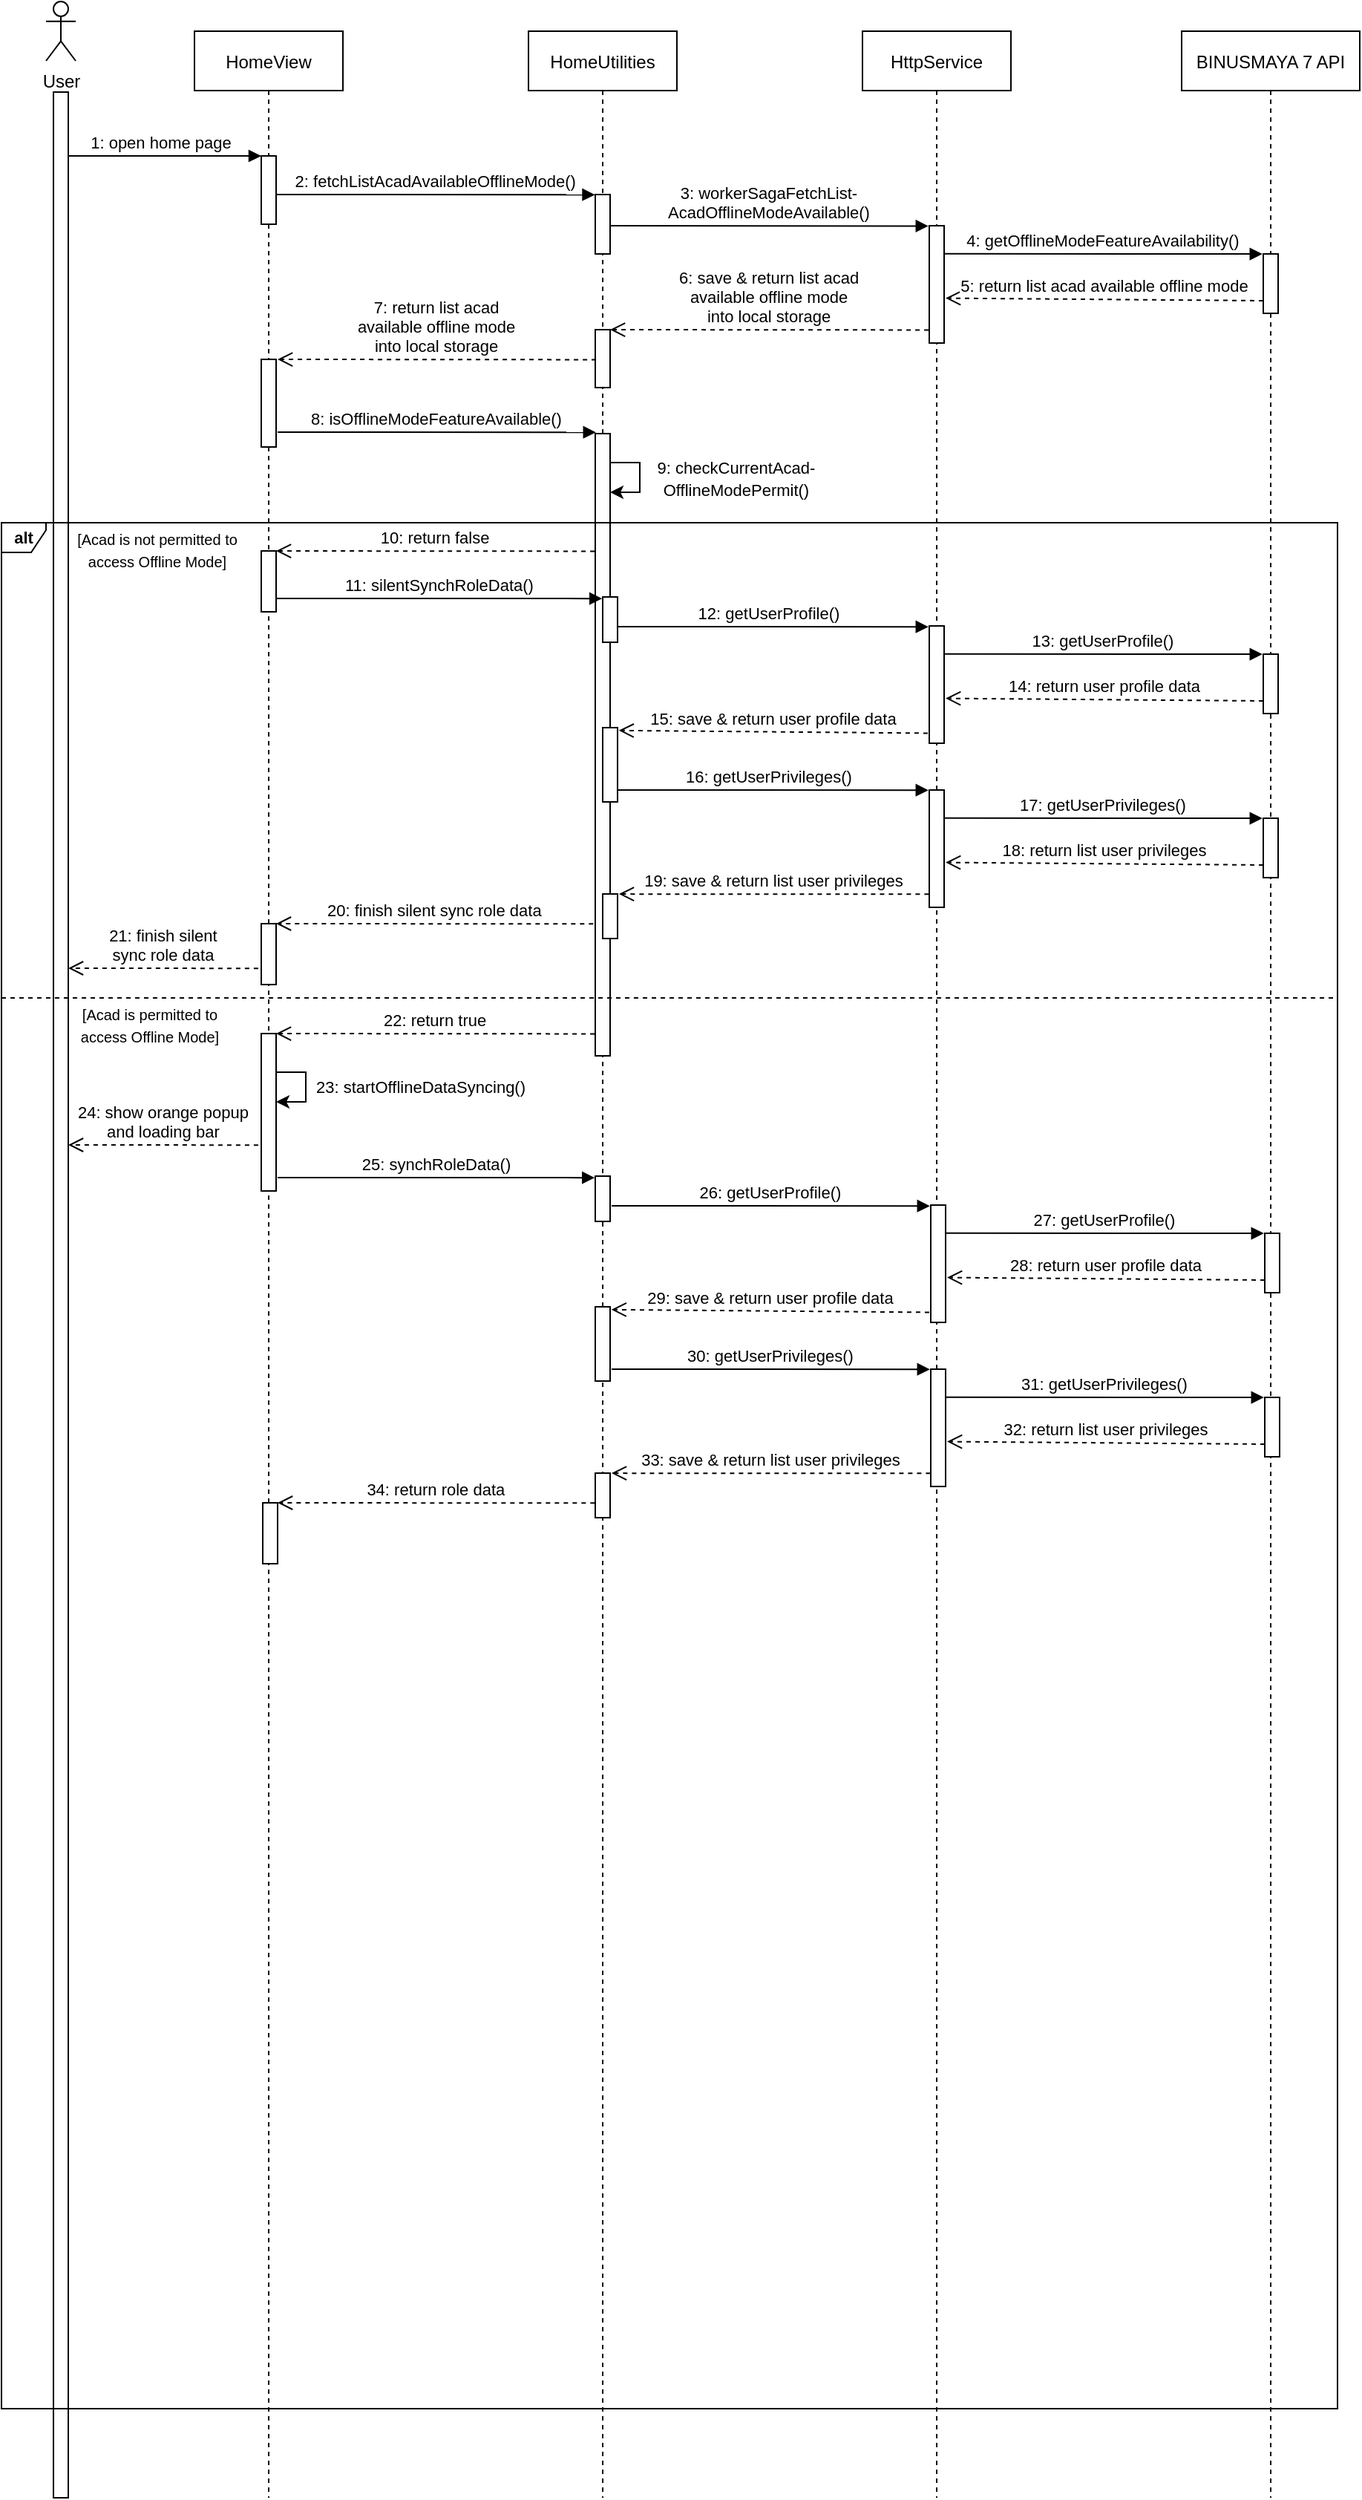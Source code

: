 <mxfile version="20.8.1" type="github">
  <diagram id="kgpKYQtTHZ0yAKxKKP6v" name="Page-1">
    <mxGraphModel dx="2935" dy="684" grid="1" gridSize="10" guides="1" tooltips="1" connect="1" arrows="1" fold="1" page="1" pageScale="1" pageWidth="850" pageHeight="1100" math="0" shadow="0">
      <root>
        <mxCell id="0" />
        <mxCell id="1" parent="0" />
        <mxCell id="3nuBFxr9cyL0pnOWT2aG-1" value="HomeView" style="shape=umlLifeline;perimeter=lifelinePerimeter;container=1;collapsible=0;recursiveResize=0;rounded=0;shadow=0;strokeWidth=1;" parent="1" vertex="1">
          <mxGeometry x="-760" y="59" width="100" height="1661" as="geometry" />
        </mxCell>
        <mxCell id="3nuBFxr9cyL0pnOWT2aG-2" value="" style="points=[];perimeter=orthogonalPerimeter;rounded=0;shadow=0;strokeWidth=1;" parent="3nuBFxr9cyL0pnOWT2aG-1" vertex="1">
          <mxGeometry x="45" y="84" width="10" height="46" as="geometry" />
        </mxCell>
        <mxCell id="VgFMn7d585Ha0XAmIZsE-6" value="1: open home page" style="verticalAlign=bottom;endArrow=block;shadow=0;strokeWidth=1;fontStyle=0;labelBorderColor=none;labelBackgroundColor=none;" edge="1" parent="3nuBFxr9cyL0pnOWT2aG-1">
          <mxGeometry relative="1" as="geometry">
            <mxPoint x="-90" y="84.0" as="sourcePoint" />
            <mxPoint x="45" y="84" as="targetPoint" />
          </mxGeometry>
        </mxCell>
        <mxCell id="VgFMn7d585Ha0XAmIZsE-14" value="" style="points=[];perimeter=orthogonalPerimeter;rounded=0;shadow=0;strokeWidth=1;" vertex="1" parent="3nuBFxr9cyL0pnOWT2aG-1">
          <mxGeometry x="45" y="221" width="10" height="59" as="geometry" />
        </mxCell>
        <mxCell id="3nuBFxr9cyL0pnOWT2aG-5" value="HomeUtilities" style="shape=umlLifeline;perimeter=lifelinePerimeter;container=1;collapsible=0;recursiveResize=0;rounded=0;shadow=0;strokeWidth=1;" parent="1" vertex="1">
          <mxGeometry x="-535" y="59" width="100" height="1661" as="geometry" />
        </mxCell>
        <mxCell id="3nuBFxr9cyL0pnOWT2aG-6" value="" style="points=[];perimeter=orthogonalPerimeter;rounded=0;shadow=0;strokeWidth=1;" parent="3nuBFxr9cyL0pnOWT2aG-5" vertex="1">
          <mxGeometry x="45" y="110" width="10" height="40" as="geometry" />
        </mxCell>
        <mxCell id="VgFMn7d585Ha0XAmIZsE-7" value="2: fetchListAcadAvailableOfflineMode()" style="verticalAlign=bottom;endArrow=block;shadow=0;strokeWidth=1;fontStyle=0;labelBorderColor=none;labelBackgroundColor=none;entryX=-0.024;entryY=0.003;entryDx=0;entryDy=0;entryPerimeter=0;" edge="1" parent="3nuBFxr9cyL0pnOWT2aG-5" target="3nuBFxr9cyL0pnOWT2aG-6">
          <mxGeometry relative="1" as="geometry">
            <mxPoint x="-169.633" y="110" as="sourcePoint" />
            <mxPoint x="45" y="111" as="targetPoint" />
          </mxGeometry>
        </mxCell>
        <mxCell id="VgFMn7d585Ha0XAmIZsE-12" value="" style="points=[];perimeter=orthogonalPerimeter;rounded=0;shadow=0;strokeWidth=1;" vertex="1" parent="3nuBFxr9cyL0pnOWT2aG-5">
          <mxGeometry x="45" y="201" width="10" height="39" as="geometry" />
        </mxCell>
        <mxCell id="VgFMn7d585Ha0XAmIZsE-16" value="" style="points=[];perimeter=orthogonalPerimeter;rounded=0;shadow=0;strokeWidth=1;" vertex="1" parent="3nuBFxr9cyL0pnOWT2aG-5">
          <mxGeometry x="45" y="271" width="10" height="419" as="geometry" />
        </mxCell>
        <mxCell id="VgFMn7d585Ha0XAmIZsE-17" value="" style="endArrow=classic;html=1;rounded=0;labelBackgroundColor=none;labelBorderColor=none;edgeStyle=elbowEdgeStyle;" edge="1" parent="3nuBFxr9cyL0pnOWT2aG-5">
          <mxGeometry x="-1" y="41" width="50" height="50" relative="1" as="geometry">
            <mxPoint x="55" y="290.5" as="sourcePoint" />
            <mxPoint x="55" y="310.5" as="targetPoint" />
            <Array as="points">
              <mxPoint x="75" y="300.5" />
            </Array>
            <mxPoint x="-40" y="31" as="offset" />
          </mxGeometry>
        </mxCell>
        <mxCell id="3nuBFxr9cyL0pnOWT2aG-7" value="5: return list acad available offline mode" style="verticalAlign=bottom;endArrow=open;dashed=1;endSize=8;exitX=0;exitY=0.95;shadow=0;strokeWidth=1;entryX=1.103;entryY=0.554;entryDx=0;entryDy=0;entryPerimeter=0;" parent="1" edge="1">
          <mxGeometry relative="1" as="geometry">
            <mxPoint x="-253.97" y="238.766" as="targetPoint" />
            <mxPoint x="-40" y="240.5" as="sourcePoint" />
          </mxGeometry>
        </mxCell>
        <mxCell id="D12k0bA-BJYKIJGbDswn-10" value="" style="group" parent="1" vertex="1" connectable="0">
          <mxGeometry x="-860" y="59" width="20" height="710" as="geometry" />
        </mxCell>
        <mxCell id="D12k0bA-BJYKIJGbDswn-4" value="User" style="shape=umlActor;verticalLabelPosition=bottom;verticalAlign=top;html=1;outlineConnect=0;" parent="D12k0bA-BJYKIJGbDswn-10" vertex="1">
          <mxGeometry y="-20" width="20" height="40" as="geometry" />
        </mxCell>
        <mxCell id="VgFMn7d585Ha0XAmIZsE-1" value="HttpService" style="shape=umlLifeline;perimeter=lifelinePerimeter;container=1;collapsible=0;recursiveResize=0;rounded=0;shadow=0;strokeWidth=1;" vertex="1" parent="1">
          <mxGeometry x="-310" y="59" width="100" height="1661" as="geometry" />
        </mxCell>
        <mxCell id="VgFMn7d585Ha0XAmIZsE-2" value="" style="points=[];perimeter=orthogonalPerimeter;rounded=0;shadow=0;strokeWidth=1;" vertex="1" parent="VgFMn7d585Ha0XAmIZsE-1">
          <mxGeometry x="45" y="131" width="10" height="79" as="geometry" />
        </mxCell>
        <mxCell id="VgFMn7d585Ha0XAmIZsE-3" value="BINUSMAYA 7 API" style="shape=umlLifeline;perimeter=lifelinePerimeter;container=1;collapsible=0;recursiveResize=0;rounded=0;shadow=0;strokeWidth=1;" vertex="1" parent="1">
          <mxGeometry x="-95" y="59" width="120" height="1661" as="geometry" />
        </mxCell>
        <mxCell id="VgFMn7d585Ha0XAmIZsE-4" value="" style="points=[];perimeter=orthogonalPerimeter;rounded=0;shadow=0;strokeWidth=1;" vertex="1" parent="VgFMn7d585Ha0XAmIZsE-3">
          <mxGeometry x="55" y="150" width="10" height="40" as="geometry" />
        </mxCell>
        <mxCell id="VgFMn7d585Ha0XAmIZsE-8" value="3: workerSagaFetchList-&#xa;AcadOfflineModeAvailable()" style="verticalAlign=bottom;endArrow=block;shadow=0;strokeWidth=1;fontStyle=0;labelBorderColor=none;labelBackgroundColor=none;entryX=-0.024;entryY=0.003;entryDx=0;entryDy=0;entryPerimeter=0;" edge="1" parent="1">
          <mxGeometry relative="1" as="geometry">
            <mxPoint x="-480.003" y="190" as="sourcePoint" />
            <mxPoint x="-265.61" y="190.21" as="targetPoint" />
          </mxGeometry>
        </mxCell>
        <mxCell id="VgFMn7d585Ha0XAmIZsE-9" value="4: getOfflineModeFeatureAvailability()" style="verticalAlign=bottom;endArrow=block;shadow=0;strokeWidth=1;fontStyle=0;labelBorderColor=none;labelBackgroundColor=none;entryX=-0.024;entryY=0.003;entryDx=0;entryDy=0;entryPerimeter=0;" edge="1" parent="1">
          <mxGeometry relative="1" as="geometry">
            <mxPoint x="-255.003" y="208.85" as="sourcePoint" />
            <mxPoint x="-40.61" y="209.06" as="targetPoint" />
          </mxGeometry>
        </mxCell>
        <mxCell id="VgFMn7d585Ha0XAmIZsE-11" value="6: save &amp; return list acad &#xa;available offline mode &#xa;into local storage" style="verticalAlign=bottom;endArrow=open;dashed=1;endSize=8;exitX=0;exitY=0.95;shadow=0;strokeWidth=1;entryX=1.046;entryY=0.283;entryDx=0;entryDy=0;entryPerimeter=0;" edge="1" parent="1">
          <mxGeometry relative="1" as="geometry">
            <mxPoint x="-480" y="260" as="targetPoint" />
            <mxPoint x="-265.46" y="260.22" as="sourcePoint" />
          </mxGeometry>
        </mxCell>
        <mxCell id="VgFMn7d585Ha0XAmIZsE-13" value="7: return list acad &#xa;available offline mode &#xa;into local storage" style="verticalAlign=bottom;endArrow=open;dashed=1;endSize=8;exitX=0;exitY=0.95;shadow=0;strokeWidth=1;entryX=1.046;entryY=0.283;entryDx=0;entryDy=0;entryPerimeter=0;" edge="1" parent="1">
          <mxGeometry relative="1" as="geometry">
            <mxPoint x="-704" y="280" as="targetPoint" />
            <mxPoint x="-489.46" y="280.22" as="sourcePoint" />
          </mxGeometry>
        </mxCell>
        <mxCell id="VgFMn7d585Ha0XAmIZsE-15" value="8: isOfflineModeFeatureAvailable()" style="verticalAlign=bottom;endArrow=block;shadow=0;strokeWidth=1;fontStyle=0;labelBorderColor=none;labelBackgroundColor=none;entryX=-0.024;entryY=0.003;entryDx=0;entryDy=0;entryPerimeter=0;" edge="1" parent="1">
          <mxGeometry relative="1" as="geometry">
            <mxPoint x="-704.003" y="329" as="sourcePoint" />
            <mxPoint x="-489.61" y="329.12" as="targetPoint" />
          </mxGeometry>
        </mxCell>
        <mxCell id="VgFMn7d585Ha0XAmIZsE-19" value="&lt;font style=&quot;font-size: 11px;&quot;&gt;9: checkCurrentAcad-&lt;br&gt;OfflineModePermit()&lt;/font&gt;" style="text;html=1;strokeColor=none;fillColor=none;align=center;verticalAlign=middle;whiteSpace=wrap;rounded=0;" vertex="1" parent="1">
          <mxGeometry x="-450" y="350" width="110" height="20" as="geometry" />
        </mxCell>
        <mxCell id="VgFMn7d585Ha0XAmIZsE-21" value="" style="points=[];perimeter=orthogonalPerimeter;rounded=0;shadow=0;strokeWidth=1;" vertex="1" parent="1">
          <mxGeometry x="-855" y="100" width="10" height="1620" as="geometry" />
        </mxCell>
        <mxCell id="VgFMn7d585Ha0XAmIZsE-23" value="&lt;b&gt;alt&lt;/b&gt;" style="shape=umlFrame;whiteSpace=wrap;html=1;fontSize=11;width=30;height=20;fillColor=none;" vertex="1" parent="1">
          <mxGeometry x="-890" y="390" width="900" height="1270" as="geometry" />
        </mxCell>
        <mxCell id="VgFMn7d585Ha0XAmIZsE-24" value="&lt;span style=&quot;font-size: 10px;&quot;&gt;[Acad is not permitted to access Offline Mode]&lt;/span&gt;" style="text;html=1;strokeColor=none;fillColor=none;align=center;verticalAlign=middle;whiteSpace=wrap;rounded=0;" vertex="1" parent="1">
          <mxGeometry x="-840" y="390" width="110" height="35.5" as="geometry" />
        </mxCell>
        <mxCell id="VgFMn7d585Ha0XAmIZsE-25" value="" style="points=[];perimeter=orthogonalPerimeter;rounded=0;shadow=0;strokeWidth=1;" vertex="1" parent="1">
          <mxGeometry x="-715" y="409" width="10" height="41" as="geometry" />
        </mxCell>
        <mxCell id="VgFMn7d585Ha0XAmIZsE-26" value="10: return false" style="verticalAlign=bottom;endArrow=open;dashed=1;endSize=8;exitX=0;exitY=0.95;shadow=0;strokeWidth=1;entryX=1.046;entryY=0.283;entryDx=0;entryDy=0;entryPerimeter=0;" edge="1" parent="1">
          <mxGeometry relative="1" as="geometry">
            <mxPoint x="-705" y="409" as="targetPoint" />
            <mxPoint x="-490.46" y="409.22" as="sourcePoint" />
          </mxGeometry>
        </mxCell>
        <mxCell id="VgFMn7d585Ha0XAmIZsE-27" value="11: silentSynchRoleData()" style="verticalAlign=bottom;endArrow=block;shadow=0;strokeWidth=1;fontStyle=0;labelBorderColor=none;labelBackgroundColor=none;entryX=-0.038;entryY=0.035;entryDx=0;entryDy=0;entryPerimeter=0;" edge="1" parent="1" target="VgFMn7d585Ha0XAmIZsE-28">
          <mxGeometry relative="1" as="geometry">
            <mxPoint x="-705.003" y="441" as="sourcePoint" />
            <mxPoint x="-490.61" y="441.12" as="targetPoint" />
          </mxGeometry>
        </mxCell>
        <mxCell id="VgFMn7d585Ha0XAmIZsE-29" value="12: getUserProfile()" style="verticalAlign=bottom;endArrow=block;shadow=0;strokeWidth=1;fontStyle=0;labelBorderColor=none;labelBackgroundColor=none;entryX=-0.024;entryY=0.003;entryDx=0;entryDy=0;entryPerimeter=0;" edge="1" parent="1">
          <mxGeometry relative="1" as="geometry">
            <mxPoint x="-480.003" y="460.0" as="sourcePoint" />
            <mxPoint x="-265.61" y="460.12" as="targetPoint" />
          </mxGeometry>
        </mxCell>
        <mxCell id="VgFMn7d585Ha0XAmIZsE-30" value="14: return user profile data" style="verticalAlign=bottom;endArrow=open;dashed=1;endSize=8;exitX=0;exitY=0.95;shadow=0;strokeWidth=1;entryX=1.103;entryY=0.554;entryDx=0;entryDy=0;entryPerimeter=0;" edge="1" parent="1">
          <mxGeometry relative="1" as="geometry">
            <mxPoint x="-253.97" y="508.266" as="targetPoint" />
            <mxPoint x="-40" y="510" as="sourcePoint" />
          </mxGeometry>
        </mxCell>
        <mxCell id="VgFMn7d585Ha0XAmIZsE-31" value="" style="points=[];perimeter=orthogonalPerimeter;rounded=0;shadow=0;strokeWidth=1;" vertex="1" parent="1">
          <mxGeometry x="-265" y="459.5" width="10" height="79" as="geometry" />
        </mxCell>
        <mxCell id="VgFMn7d585Ha0XAmIZsE-32" value="" style="points=[];perimeter=orthogonalPerimeter;rounded=0;shadow=0;strokeWidth=1;" vertex="1" parent="1">
          <mxGeometry x="-40" y="478.5" width="10" height="40" as="geometry" />
        </mxCell>
        <mxCell id="VgFMn7d585Ha0XAmIZsE-33" value="13: getUserProfile()" style="verticalAlign=bottom;endArrow=block;shadow=0;strokeWidth=1;fontStyle=0;labelBorderColor=none;labelBackgroundColor=none;entryX=-0.024;entryY=0.003;entryDx=0;entryDy=0;entryPerimeter=0;" edge="1" parent="1">
          <mxGeometry relative="1" as="geometry">
            <mxPoint x="-255.003" y="478.35" as="sourcePoint" />
            <mxPoint x="-40.61" y="478.56" as="targetPoint" />
          </mxGeometry>
        </mxCell>
        <mxCell id="VgFMn7d585Ha0XAmIZsE-35" value="15: save &amp; return user profile data" style="verticalAlign=bottom;endArrow=open;dashed=1;endSize=8;exitX=0;exitY=0.95;shadow=0;strokeWidth=1;entryX=1.086;entryY=0.038;entryDx=0;entryDy=0;entryPerimeter=0;" edge="1" parent="1" target="VgFMn7d585Ha0XAmIZsE-36">
          <mxGeometry relative="1" as="geometry">
            <mxPoint x="-480.0" y="529.996" as="targetPoint" />
            <mxPoint x="-266.03" y="531.73" as="sourcePoint" />
          </mxGeometry>
        </mxCell>
        <mxCell id="VgFMn7d585Ha0XAmIZsE-39" value="16: getUserPrivileges()" style="verticalAlign=bottom;endArrow=block;shadow=0;strokeWidth=1;fontStyle=0;labelBorderColor=none;labelBackgroundColor=none;entryX=-0.024;entryY=0.003;entryDx=0;entryDy=0;entryPerimeter=0;" edge="1" parent="1">
          <mxGeometry relative="1" as="geometry">
            <mxPoint x="-480.003" y="570.0" as="sourcePoint" />
            <mxPoint x="-265.61" y="570.12" as="targetPoint" />
          </mxGeometry>
        </mxCell>
        <mxCell id="VgFMn7d585Ha0XAmIZsE-40" value="18: return list user privileges" style="verticalAlign=bottom;endArrow=open;dashed=1;endSize=8;exitX=0;exitY=0.95;shadow=0;strokeWidth=1;entryX=1.103;entryY=0.554;entryDx=0;entryDy=0;entryPerimeter=0;" edge="1" parent="1">
          <mxGeometry relative="1" as="geometry">
            <mxPoint x="-253.97" y="618.766" as="targetPoint" />
            <mxPoint x="-40" y="620.5" as="sourcePoint" />
          </mxGeometry>
        </mxCell>
        <mxCell id="VgFMn7d585Ha0XAmIZsE-41" value="" style="points=[];perimeter=orthogonalPerimeter;rounded=0;shadow=0;strokeWidth=1;" vertex="1" parent="1">
          <mxGeometry x="-265" y="570" width="10" height="79" as="geometry" />
        </mxCell>
        <mxCell id="VgFMn7d585Ha0XAmIZsE-42" value="" style="points=[];perimeter=orthogonalPerimeter;rounded=0;shadow=0;strokeWidth=1;" vertex="1" parent="1">
          <mxGeometry x="-40" y="589" width="10" height="40" as="geometry" />
        </mxCell>
        <mxCell id="VgFMn7d585Ha0XAmIZsE-43" value="17: getUserPrivileges()" style="verticalAlign=bottom;endArrow=block;shadow=0;strokeWidth=1;fontStyle=0;labelBorderColor=none;labelBackgroundColor=none;entryX=-0.024;entryY=0.003;entryDx=0;entryDy=0;entryPerimeter=0;" edge="1" parent="1">
          <mxGeometry relative="1" as="geometry">
            <mxPoint x="-255.003" y="588.85" as="sourcePoint" />
            <mxPoint x="-40.61" y="589.06" as="targetPoint" />
          </mxGeometry>
        </mxCell>
        <mxCell id="VgFMn7d585Ha0XAmIZsE-44" value="19: save &amp; return list user privileges" style="verticalAlign=bottom;endArrow=open;dashed=1;endSize=8;exitX=-0.03;exitY=0.888;shadow=0;strokeWidth=1;exitDx=0;exitDy=0;exitPerimeter=0;entryX=1.097;entryY=0.002;entryDx=0;entryDy=0;entryPerimeter=0;" edge="1" parent="1" source="VgFMn7d585Ha0XAmIZsE-41" target="VgFMn7d585Ha0XAmIZsE-45">
          <mxGeometry relative="1" as="geometry">
            <mxPoint x="-480" y="640" as="targetPoint" />
            <mxPoint x="-265" y="641.73" as="sourcePoint" />
          </mxGeometry>
        </mxCell>
        <mxCell id="VgFMn7d585Ha0XAmIZsE-45" value="" style="points=[];perimeter=orthogonalPerimeter;rounded=0;shadow=0;strokeWidth=1;" vertex="1" parent="1">
          <mxGeometry x="-485" y="640" width="10" height="30" as="geometry" />
        </mxCell>
        <mxCell id="VgFMn7d585Ha0XAmIZsE-46" value="20: finish silent sync role data" style="verticalAlign=bottom;endArrow=open;dashed=1;endSize=8;exitX=-0.03;exitY=0.888;shadow=0;strokeWidth=1;entryX=1.103;entryY=0.554;entryDx=0;entryDy=0;entryPerimeter=0;exitDx=0;exitDy=0;exitPerimeter=0;" edge="1" parent="1">
          <mxGeometry relative="1" as="geometry">
            <mxPoint x="-705.0" y="659.996" as="targetPoint" />
            <mxPoint x="-491.33" y="660.152" as="sourcePoint" />
          </mxGeometry>
        </mxCell>
        <mxCell id="VgFMn7d585Ha0XAmIZsE-47" value="" style="points=[];perimeter=orthogonalPerimeter;rounded=0;shadow=0;strokeWidth=1;" vertex="1" parent="1">
          <mxGeometry x="-715" y="660" width="10" height="41" as="geometry" />
        </mxCell>
        <mxCell id="VgFMn7d585Ha0XAmIZsE-48" value="21: finish silent &#xa;sync role data" style="verticalAlign=bottom;endArrow=open;dashed=1;endSize=8;exitX=-0.205;exitY=0.734;shadow=0;strokeWidth=1;entryX=1.103;entryY=0.554;entryDx=0;entryDy=0;entryPerimeter=0;exitDx=0;exitDy=0;exitPerimeter=0;" edge="1" parent="1" source="VgFMn7d585Ha0XAmIZsE-47">
          <mxGeometry relative="1" as="geometry">
            <mxPoint x="-845.0" y="689.996" as="targetPoint" />
            <mxPoint x="-631.33" y="690.152" as="sourcePoint" />
          </mxGeometry>
        </mxCell>
        <mxCell id="VgFMn7d585Ha0XAmIZsE-49" value="" style="line;strokeWidth=1;fillColor=none;align=left;verticalAlign=middle;spacingTop=-1;spacingLeft=3;spacingRight=3;rotatable=0;labelPosition=right;points=[];portConstraint=eastwest;strokeColor=inherit;fontSize=10;dashed=1;" vertex="1" parent="1">
          <mxGeometry x="-890" y="706" width="900" height="8" as="geometry" />
        </mxCell>
        <mxCell id="VgFMn7d585Ha0XAmIZsE-50" value="&lt;span style=&quot;font-size: 10px;&quot;&gt;[Acad is permitted to access Offline Mode]&lt;/span&gt;" style="text;html=1;strokeColor=none;fillColor=none;align=center;verticalAlign=middle;whiteSpace=wrap;rounded=0;" vertex="1" parent="1">
          <mxGeometry x="-845" y="710" width="110" height="35.5" as="geometry" />
        </mxCell>
        <mxCell id="VgFMn7d585Ha0XAmIZsE-51" value="" style="points=[];perimeter=orthogonalPerimeter;rounded=0;shadow=0;strokeWidth=1;" vertex="1" parent="1">
          <mxGeometry x="-715" y="734" width="10" height="106" as="geometry" />
        </mxCell>
        <mxCell id="VgFMn7d585Ha0XAmIZsE-52" value="22: return true" style="verticalAlign=bottom;endArrow=open;dashed=1;endSize=8;exitX=0;exitY=0.95;shadow=0;strokeWidth=1;entryX=1.046;entryY=0.283;entryDx=0;entryDy=0;entryPerimeter=0;" edge="1" parent="1">
          <mxGeometry relative="1" as="geometry">
            <mxPoint x="-705.0" y="734" as="targetPoint" />
            <mxPoint x="-490.46" y="734.22" as="sourcePoint" />
          </mxGeometry>
        </mxCell>
        <mxCell id="VgFMn7d585Ha0XAmIZsE-28" value="" style="points=[];perimeter=orthogonalPerimeter;rounded=0;shadow=0;strokeWidth=1;" vertex="1" parent="1">
          <mxGeometry x="-485" y="440" width="10" height="30.5" as="geometry" />
        </mxCell>
        <mxCell id="VgFMn7d585Ha0XAmIZsE-36" value="" style="points=[];perimeter=orthogonalPerimeter;rounded=0;shadow=0;strokeWidth=1;" vertex="1" parent="1">
          <mxGeometry x="-485" y="528" width="10" height="50" as="geometry" />
        </mxCell>
        <mxCell id="VgFMn7d585Ha0XAmIZsE-55" value="" style="endArrow=classic;html=1;rounded=0;labelBackgroundColor=none;labelBorderColor=none;edgeStyle=elbowEdgeStyle;" edge="1" parent="1">
          <mxGeometry x="-1" y="41" width="50" height="50" relative="1" as="geometry">
            <mxPoint x="-705" y="760" as="sourcePoint" />
            <mxPoint x="-705" y="780" as="targetPoint" />
            <Array as="points">
              <mxPoint x="-685" y="770" />
            </Array>
            <mxPoint x="-40" y="31" as="offset" />
          </mxGeometry>
        </mxCell>
        <mxCell id="VgFMn7d585Ha0XAmIZsE-56" value="&lt;span style=&quot;font-size: 11px;&quot;&gt;23:&amp;nbsp;startOfflineDataSyncing()&lt;/span&gt;" style="text;html=1;strokeColor=none;fillColor=none;align=center;verticalAlign=middle;whiteSpace=wrap;rounded=0;" vertex="1" parent="1">
          <mxGeometry x="-680" y="759.5" width="145" height="20" as="geometry" />
        </mxCell>
        <mxCell id="VgFMn7d585Ha0XAmIZsE-57" value="24: show orange popup &#xa;and loading bar" style="verticalAlign=bottom;endArrow=open;dashed=1;endSize=8;exitX=-0.205;exitY=0.734;shadow=0;strokeWidth=1;entryX=1.103;entryY=0.554;entryDx=0;entryDy=0;entryPerimeter=0;exitDx=0;exitDy=0;exitPerimeter=0;fontStyle=0;labelBackgroundColor=none;" edge="1" parent="1">
          <mxGeometry relative="1" as="geometry">
            <mxPoint x="-845.0" y="808.996" as="targetPoint" />
            <mxPoint x="-717.05" y="809.094" as="sourcePoint" />
          </mxGeometry>
        </mxCell>
        <mxCell id="VgFMn7d585Ha0XAmIZsE-94" value="25: synchRoleData()" style="verticalAlign=bottom;endArrow=block;shadow=0;strokeWidth=1;fontStyle=0;labelBorderColor=none;labelBackgroundColor=none;entryX=-0.038;entryY=0.035;entryDx=0;entryDy=0;entryPerimeter=0;" edge="1" parent="1" target="VgFMn7d585Ha0XAmIZsE-110">
          <mxGeometry relative="1" as="geometry">
            <mxPoint x="-704.003" y="831" as="sourcePoint" />
            <mxPoint x="-489.61" y="831.12" as="targetPoint" />
          </mxGeometry>
        </mxCell>
        <mxCell id="VgFMn7d585Ha0XAmIZsE-95" value="26: getUserProfile()" style="verticalAlign=bottom;endArrow=block;shadow=0;strokeWidth=1;fontStyle=0;labelBorderColor=none;labelBackgroundColor=none;entryX=-0.024;entryY=0.003;entryDx=0;entryDy=0;entryPerimeter=0;" edge="1" parent="1">
          <mxGeometry relative="1" as="geometry">
            <mxPoint x="-479.003" y="850.0" as="sourcePoint" />
            <mxPoint x="-264.61" y="850.12" as="targetPoint" />
          </mxGeometry>
        </mxCell>
        <mxCell id="VgFMn7d585Ha0XAmIZsE-96" value="28: return user profile data" style="verticalAlign=bottom;endArrow=open;dashed=1;endSize=8;exitX=0;exitY=0.95;shadow=0;strokeWidth=1;entryX=1.103;entryY=0.554;entryDx=0;entryDy=0;entryPerimeter=0;" edge="1" parent="1">
          <mxGeometry relative="1" as="geometry">
            <mxPoint x="-252.97" y="898.266" as="targetPoint" />
            <mxPoint x="-39" y="900.0" as="sourcePoint" />
          </mxGeometry>
        </mxCell>
        <mxCell id="VgFMn7d585Ha0XAmIZsE-97" value="" style="points=[];perimeter=orthogonalPerimeter;rounded=0;shadow=0;strokeWidth=1;" vertex="1" parent="1">
          <mxGeometry x="-264" y="849.5" width="10" height="79" as="geometry" />
        </mxCell>
        <mxCell id="VgFMn7d585Ha0XAmIZsE-98" value="" style="points=[];perimeter=orthogonalPerimeter;rounded=0;shadow=0;strokeWidth=1;" vertex="1" parent="1">
          <mxGeometry x="-39" y="868.5" width="10" height="40" as="geometry" />
        </mxCell>
        <mxCell id="VgFMn7d585Ha0XAmIZsE-99" value="27: getUserProfile()" style="verticalAlign=bottom;endArrow=block;shadow=0;strokeWidth=1;fontStyle=0;labelBorderColor=none;labelBackgroundColor=none;entryX=-0.024;entryY=0.003;entryDx=0;entryDy=0;entryPerimeter=0;" edge="1" parent="1">
          <mxGeometry relative="1" as="geometry">
            <mxPoint x="-254.003" y="868.35" as="sourcePoint" />
            <mxPoint x="-39.61" y="868.56" as="targetPoint" />
          </mxGeometry>
        </mxCell>
        <mxCell id="VgFMn7d585Ha0XAmIZsE-100" value="29: save &amp; return user profile data" style="verticalAlign=bottom;endArrow=open;dashed=1;endSize=8;exitX=0;exitY=0.95;shadow=0;strokeWidth=1;entryX=1.086;entryY=0.038;entryDx=0;entryDy=0;entryPerimeter=0;" edge="1" parent="1" target="VgFMn7d585Ha0XAmIZsE-111">
          <mxGeometry relative="1" as="geometry">
            <mxPoint x="-479.0" y="919.996" as="targetPoint" />
            <mxPoint x="-265.03" y="921.73" as="sourcePoint" />
          </mxGeometry>
        </mxCell>
        <mxCell id="VgFMn7d585Ha0XAmIZsE-101" value="30: getUserPrivileges()" style="verticalAlign=bottom;endArrow=block;shadow=0;strokeWidth=1;fontStyle=0;labelBorderColor=none;labelBackgroundColor=none;entryX=-0.024;entryY=0.003;entryDx=0;entryDy=0;entryPerimeter=0;" edge="1" parent="1">
          <mxGeometry relative="1" as="geometry">
            <mxPoint x="-479.003" y="960.0" as="sourcePoint" />
            <mxPoint x="-264.61" y="960.12" as="targetPoint" />
          </mxGeometry>
        </mxCell>
        <mxCell id="VgFMn7d585Ha0XAmIZsE-102" value="32: return list user privileges" style="verticalAlign=bottom;endArrow=open;dashed=1;endSize=8;exitX=0;exitY=0.95;shadow=0;strokeWidth=1;entryX=1.103;entryY=0.554;entryDx=0;entryDy=0;entryPerimeter=0;" edge="1" parent="1">
          <mxGeometry relative="1" as="geometry">
            <mxPoint x="-252.97" y="1008.766" as="targetPoint" />
            <mxPoint x="-39" y="1010.5" as="sourcePoint" />
          </mxGeometry>
        </mxCell>
        <mxCell id="VgFMn7d585Ha0XAmIZsE-103" value="" style="points=[];perimeter=orthogonalPerimeter;rounded=0;shadow=0;strokeWidth=1;" vertex="1" parent="1">
          <mxGeometry x="-264" y="960" width="10" height="79" as="geometry" />
        </mxCell>
        <mxCell id="VgFMn7d585Ha0XAmIZsE-104" value="" style="points=[];perimeter=orthogonalPerimeter;rounded=0;shadow=0;strokeWidth=1;" vertex="1" parent="1">
          <mxGeometry x="-39" y="979" width="10" height="40" as="geometry" />
        </mxCell>
        <mxCell id="VgFMn7d585Ha0XAmIZsE-105" value="31: getUserPrivileges()" style="verticalAlign=bottom;endArrow=block;shadow=0;strokeWidth=1;fontStyle=0;labelBorderColor=none;labelBackgroundColor=none;entryX=-0.024;entryY=0.003;entryDx=0;entryDy=0;entryPerimeter=0;" edge="1" parent="1">
          <mxGeometry relative="1" as="geometry">
            <mxPoint x="-254.003" y="978.85" as="sourcePoint" />
            <mxPoint x="-39.61" y="979.06" as="targetPoint" />
          </mxGeometry>
        </mxCell>
        <mxCell id="VgFMn7d585Ha0XAmIZsE-106" value="33: save &amp; return list user privileges" style="verticalAlign=bottom;endArrow=open;dashed=1;endSize=8;exitX=-0.03;exitY=0.888;shadow=0;strokeWidth=1;exitDx=0;exitDy=0;exitPerimeter=0;entryX=1.097;entryY=0.002;entryDx=0;entryDy=0;entryPerimeter=0;" edge="1" parent="1" source="VgFMn7d585Ha0XAmIZsE-103" target="VgFMn7d585Ha0XAmIZsE-107">
          <mxGeometry relative="1" as="geometry">
            <mxPoint x="-479" y="1030" as="targetPoint" />
            <mxPoint x="-264" y="1031.73" as="sourcePoint" />
          </mxGeometry>
        </mxCell>
        <mxCell id="VgFMn7d585Ha0XAmIZsE-107" value="" style="points=[];perimeter=orthogonalPerimeter;rounded=0;shadow=0;strokeWidth=1;" vertex="1" parent="1">
          <mxGeometry x="-490" y="1030" width="10" height="30" as="geometry" />
        </mxCell>
        <mxCell id="VgFMn7d585Ha0XAmIZsE-108" value="34: return role data" style="verticalAlign=bottom;endArrow=open;dashed=1;endSize=8;exitX=-0.03;exitY=0.888;shadow=0;strokeWidth=1;entryX=1.103;entryY=0.554;entryDx=0;entryDy=0;entryPerimeter=0;exitDx=0;exitDy=0;exitPerimeter=0;" edge="1" parent="1">
          <mxGeometry relative="1" as="geometry">
            <mxPoint x="-704.0" y="1049.996" as="targetPoint" />
            <mxPoint x="-490.33" y="1050.152" as="sourcePoint" />
          </mxGeometry>
        </mxCell>
        <mxCell id="VgFMn7d585Ha0XAmIZsE-109" value="" style="points=[];perimeter=orthogonalPerimeter;rounded=0;shadow=0;strokeWidth=1;" vertex="1" parent="1">
          <mxGeometry x="-714" y="1050" width="10" height="41" as="geometry" />
        </mxCell>
        <mxCell id="VgFMn7d585Ha0XAmIZsE-110" value="" style="points=[];perimeter=orthogonalPerimeter;rounded=0;shadow=0;strokeWidth=1;" vertex="1" parent="1">
          <mxGeometry x="-490" y="830" width="10" height="30.5" as="geometry" />
        </mxCell>
        <mxCell id="VgFMn7d585Ha0XAmIZsE-111" value="" style="points=[];perimeter=orthogonalPerimeter;rounded=0;shadow=0;strokeWidth=1;" vertex="1" parent="1">
          <mxGeometry x="-490" y="918" width="10" height="50" as="geometry" />
        </mxCell>
      </root>
    </mxGraphModel>
  </diagram>
</mxfile>
